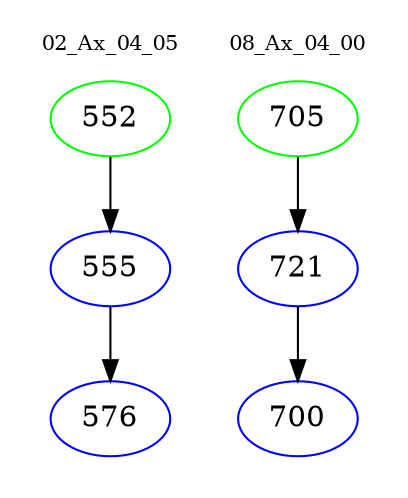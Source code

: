 digraph{
subgraph cluster_0 {
color = white
label = "02_Ax_04_05";
fontsize=10;
T0_552 [label="552", color="green"]
T0_552 -> T0_555 [color="black"]
T0_555 [label="555", color="blue"]
T0_555 -> T0_576 [color="black"]
T0_576 [label="576", color="blue"]
}
subgraph cluster_1 {
color = white
label = "08_Ax_04_00";
fontsize=10;
T1_705 [label="705", color="green"]
T1_705 -> T1_721 [color="black"]
T1_721 [label="721", color="blue"]
T1_721 -> T1_700 [color="black"]
T1_700 [label="700", color="blue"]
}
}
